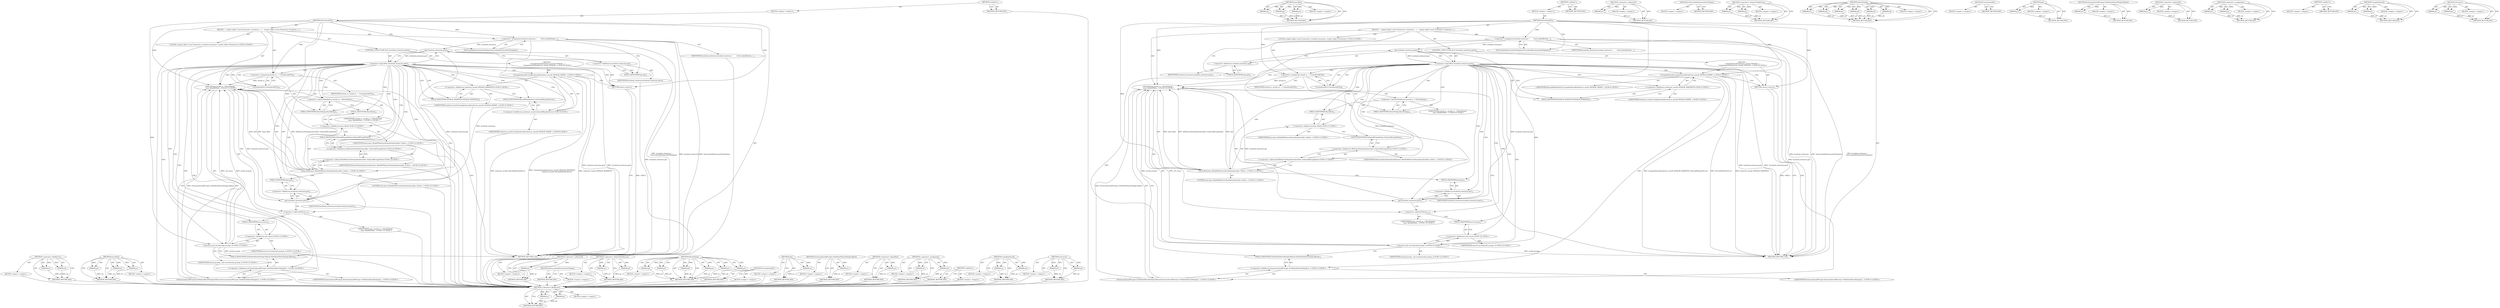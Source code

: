 digraph "std.move" {
vulnerable_93 [label=<(METHOD,&lt;operator&gt;.fieldAccess)>];
vulnerable_94 [label=<(PARAM,p1)>];
vulnerable_95 [label=<(PARAM,p2)>];
vulnerable_96 [label=<(BLOCK,&lt;empty&gt;,&lt;empty&gt;)>];
vulnerable_97 [label=<(METHOD_RETURN,ANY)>];
vulnerable_120 [label=<(METHOD,base.Bind)>];
vulnerable_121 [label=<(PARAM,p1)>];
vulnerable_122 [label=<(PARAM,p2)>];
vulnerable_123 [label=<(PARAM,p3)>];
vulnerable_124 [label=<(BLOCK,&lt;empty&gt;,&lt;empty&gt;)>];
vulnerable_125 [label=<(METHOD_RETURN,ANY)>];
vulnerable_6 [label=<(METHOD,&lt;global&gt;)<SUB>1</SUB>>];
vulnerable_7 [label=<(BLOCK,&lt;empty&gt;,&lt;empty&gt;)<SUB>1</SUB>>];
vulnerable_8 [label=<(METHOD,ShowInstallUI)<SUB>1</SUB>>];
vulnerable_9 [label=<(BLOCK,{
   scoped_refptr&lt;const Extension&gt; localized_e...,{
   scoped_refptr&lt;const Extension&gt; localized_e...)<SUB>1</SUB>>];
vulnerable_10 [label="<(LOCAL,scoped_refptr&lt;const Extension&gt; localized_extension: scoped_refptr&lt;Extension&gt;)<SUB>2</SUB>>"];
vulnerable_11 [label=<(&lt;operator&gt;.assignment,localized_extension =
       GetLocalizedExtens...)<SUB>2</SUB>>];
vulnerable_12 [label=<(IDENTIFIER,localized_extension,localized_extension =
       GetLocalizedExtens...)<SUB>2</SUB>>];
vulnerable_13 [label=<(GetLocalizedExtensionForDisplay,GetLocalizedExtensionForDisplay())<SUB>3</SUB>>];
vulnerable_14 [label=<(CONTROL_STRUCTURE,IF,if (!localized_extension.get()))<SUB>4</SUB>>];
vulnerable_15 [label=<(&lt;operator&gt;.logicalNot,!localized_extension.get())<SUB>4</SUB>>];
vulnerable_16 [label=<(get,localized_extension.get())<SUB>4</SUB>>];
vulnerable_17 [label=<(&lt;operator&gt;.fieldAccess,localized_extension.get)<SUB>4</SUB>>];
vulnerable_18 [label=<(IDENTIFIER,localized_extension,localized_extension.get())<SUB>4</SUB>>];
vulnerable_19 [label=<(FIELD_IDENTIFIER,get,get)<SUB>4</SUB>>];
vulnerable_20 [label="<(BLOCK,{
    CompleteInstall(webstore_install::INVALID...,{
    CompleteInstall(webstore_install::INVALID...)<SUB>4</SUB>>"];
vulnerable_21 [label="<(CompleteInstall,CompleteInstall(webstore_install::INVALID_MANIF...)<SUB>5</SUB>>"];
vulnerable_22 [label="<(&lt;operator&gt;.fieldAccess,webstore_install::INVALID_MANIFEST)<SUB>5</SUB>>"];
vulnerable_23 [label="<(IDENTIFIER,webstore_install,CompleteInstall(webstore_install::INVALID_MANIF...)<SUB>5</SUB>>"];
vulnerable_24 [label=<(FIELD_IDENTIFIER,INVALID_MANIFEST,INVALID_MANIFEST)<SUB>5</SUB>>];
vulnerable_25 [label="<(IDENTIFIER,kInvalidManifestError,CompleteInstall(webstore_install::INVALID_MANIF...)<SUB>5</SUB>>"];
vulnerable_26 [label=<(RETURN,return;,return;)<SUB>6</SUB>>];
vulnerable_27 [label=<(&lt;operator&gt;.assignment,install_ui_ = CreateInstallUI())<SUB>9</SUB>>];
vulnerable_28 [label=<(IDENTIFIER,install_ui_,install_ui_ = CreateInstallUI())<SUB>9</SUB>>];
vulnerable_29 [label=<(CreateInstallUI,CreateInstallUI())<SUB>9</SUB>>];
vulnerable_30 [label="<(ShowDialog,install_ui_-&gt;ShowDialog(
      base::Bind(&amp;Webs...)<SUB>10</SUB>>"];
vulnerable_31 [label=<(&lt;operator&gt;.indirectFieldAccess,install_ui_-&gt;ShowDialog)<SUB>10</SUB>>];
vulnerable_32 [label="<(IDENTIFIER,install_ui_,install_ui_-&gt;ShowDialog(
      base::Bind(&amp;Webs...)<SUB>10</SUB>>"];
vulnerable_33 [label=<(FIELD_IDENTIFIER,ShowDialog,ShowDialog)<SUB>10</SUB>>];
vulnerable_34 [label="<(base.Bind,base::Bind(&amp;WebstoreStandaloneInstaller::OnInst...)<SUB>11</SUB>>"];
vulnerable_35 [label="<(&lt;operator&gt;.fieldAccess,base::Bind)<SUB>11</SUB>>"];
vulnerable_36 [label="<(IDENTIFIER,base,base::Bind(&amp;WebstoreStandaloneInstaller::OnInst...)<SUB>11</SUB>>"];
vulnerable_37 [label=<(FIELD_IDENTIFIER,Bind,Bind)<SUB>11</SUB>>];
vulnerable_38 [label="<(&lt;operator&gt;.addressOf,&amp;WebstoreStandaloneInstaller::OnInstallPromptDone)<SUB>11</SUB>>"];
vulnerable_39 [label="<(&lt;operator&gt;.fieldAccess,WebstoreStandaloneInstaller::OnInstallPromptDone)<SUB>11</SUB>>"];
vulnerable_40 [label="<(IDENTIFIER,WebstoreStandaloneInstaller,base::Bind(&amp;WebstoreStandaloneInstaller::OnInst...)<SUB>11</SUB>>"];
vulnerable_41 [label=<(FIELD_IDENTIFIER,OnInstallPromptDone,OnInstallPromptDone)<SUB>11</SUB>>];
vulnerable_42 [label="<(LITERAL,this,base::Bind(&amp;WebstoreStandaloneInstaller::OnInst...)<SUB>11</SUB>>"];
vulnerable_43 [label=<(get,localized_extension.get())<SUB>12</SUB>>];
vulnerable_44 [label=<(&lt;operator&gt;.fieldAccess,localized_extension.get)<SUB>12</SUB>>];
vulnerable_45 [label=<(IDENTIFIER,localized_extension,localized_extension.get())<SUB>12</SUB>>];
vulnerable_46 [label=<(FIELD_IDENTIFIER,get,get)<SUB>12</SUB>>];
vulnerable_47 [label=<(&lt;operator&gt;.addressOf,&amp;icon_)<SUB>12</SUB>>];
vulnerable_48 [label="<(IDENTIFIER,icon_,install_ui_-&gt;ShowDialog(
      base::Bind(&amp;Webs...)<SUB>12</SUB>>"];
vulnerable_49 [label="<(std.move,std::move(install_prompt_))<SUB>12</SUB>>"];
vulnerable_50 [label="<(&lt;operator&gt;.fieldAccess,std::move)<SUB>12</SUB>>"];
vulnerable_51 [label="<(IDENTIFIER,std,std::move(install_prompt_))<SUB>12</SUB>>"];
vulnerable_52 [label=<(FIELD_IDENTIFIER,move,move)<SUB>12</SUB>>];
vulnerable_53 [label="<(IDENTIFIER,install_prompt_,std::move(install_prompt_))<SUB>12</SUB>>"];
vulnerable_54 [label="<(ExtensionInstallPrompt.GetDefaultShowDialogCallback,ExtensionInstallPrompt::GetDefaultShowDialogCal...)<SUB>13</SUB>>"];
vulnerable_55 [label="<(&lt;operator&gt;.fieldAccess,ExtensionInstallPrompt::GetDefaultShowDialogCal...)<SUB>13</SUB>>"];
vulnerable_56 [label="<(IDENTIFIER,ExtensionInstallPrompt,ExtensionInstallPrompt::GetDefaultShowDialogCal...)<SUB>13</SUB>>"];
vulnerable_57 [label=<(FIELD_IDENTIFIER,GetDefaultShowDialogCallback,GetDefaultShowDialogCallback)<SUB>13</SUB>>];
vulnerable_58 [label=<(METHOD_RETURN,void)<SUB>1</SUB>>];
vulnerable_60 [label=<(METHOD_RETURN,ANY)<SUB>1</SUB>>];
vulnerable_126 [label=<(METHOD,&lt;operator&gt;.addressOf)>];
vulnerable_127 [label=<(PARAM,p1)>];
vulnerable_128 [label=<(BLOCK,&lt;empty&gt;,&lt;empty&gt;)>];
vulnerable_129 [label=<(METHOD_RETURN,ANY)>];
vulnerable_82 [label=<(METHOD,GetLocalizedExtensionForDisplay)>];
vulnerable_83 [label=<(BLOCK,&lt;empty&gt;,&lt;empty&gt;)>];
vulnerable_84 [label=<(METHOD_RETURN,ANY)>];
vulnerable_115 [label=<(METHOD,&lt;operator&gt;.indirectFieldAccess)>];
vulnerable_116 [label=<(PARAM,p1)>];
vulnerable_117 [label=<(PARAM,p2)>];
vulnerable_118 [label=<(BLOCK,&lt;empty&gt;,&lt;empty&gt;)>];
vulnerable_119 [label=<(METHOD_RETURN,ANY)>];
vulnerable_106 [label=<(METHOD,ShowDialog)>];
vulnerable_107 [label=<(PARAM,p1)>];
vulnerable_108 [label=<(PARAM,p2)>];
vulnerable_109 [label=<(PARAM,p3)>];
vulnerable_110 [label=<(PARAM,p4)>];
vulnerable_111 [label=<(PARAM,p5)>];
vulnerable_112 [label=<(PARAM,p6)>];
vulnerable_113 [label=<(BLOCK,&lt;empty&gt;,&lt;empty&gt;)>];
vulnerable_114 [label=<(METHOD_RETURN,ANY)>];
vulnerable_103 [label=<(METHOD,CreateInstallUI)>];
vulnerable_104 [label=<(BLOCK,&lt;empty&gt;,&lt;empty&gt;)>];
vulnerable_105 [label=<(METHOD_RETURN,ANY)>];
vulnerable_89 [label=<(METHOD,get)>];
vulnerable_90 [label=<(PARAM,p1)>];
vulnerable_91 [label=<(BLOCK,&lt;empty&gt;,&lt;empty&gt;)>];
vulnerable_92 [label=<(METHOD_RETURN,ANY)>];
vulnerable_135 [label=<(METHOD,ExtensionInstallPrompt.GetDefaultShowDialogCallback)>];
vulnerable_136 [label=<(PARAM,p1)>];
vulnerable_137 [label=<(BLOCK,&lt;empty&gt;,&lt;empty&gt;)>];
vulnerable_138 [label=<(METHOD_RETURN,ANY)>];
vulnerable_85 [label=<(METHOD,&lt;operator&gt;.logicalNot)>];
vulnerable_86 [label=<(PARAM,p1)>];
vulnerable_87 [label=<(BLOCK,&lt;empty&gt;,&lt;empty&gt;)>];
vulnerable_88 [label=<(METHOD_RETURN,ANY)>];
vulnerable_77 [label=<(METHOD,&lt;operator&gt;.assignment)>];
vulnerable_78 [label=<(PARAM,p1)>];
vulnerable_79 [label=<(PARAM,p2)>];
vulnerable_80 [label=<(BLOCK,&lt;empty&gt;,&lt;empty&gt;)>];
vulnerable_81 [label=<(METHOD_RETURN,ANY)>];
vulnerable_71 [label=<(METHOD,&lt;global&gt;)<SUB>1</SUB>>];
vulnerable_72 [label=<(BLOCK,&lt;empty&gt;,&lt;empty&gt;)>];
vulnerable_73 [label=<(METHOD_RETURN,ANY)>];
vulnerable_98 [label=<(METHOD,CompleteInstall)>];
vulnerable_99 [label=<(PARAM,p1)>];
vulnerable_100 [label=<(PARAM,p2)>];
vulnerable_101 [label=<(BLOCK,&lt;empty&gt;,&lt;empty&gt;)>];
vulnerable_102 [label=<(METHOD_RETURN,ANY)>];
vulnerable_130 [label=<(METHOD,std.move)>];
vulnerable_131 [label=<(PARAM,p1)>];
vulnerable_132 [label=<(PARAM,p2)>];
vulnerable_133 [label=<(BLOCK,&lt;empty&gt;,&lt;empty&gt;)>];
vulnerable_134 [label=<(METHOD_RETURN,ANY)>];
fixed_95 [label=<(METHOD,&lt;operator&gt;.fieldAccess)>];
fixed_96 [label=<(PARAM,p1)>];
fixed_97 [label=<(PARAM,p2)>];
fixed_98 [label=<(BLOCK,&lt;empty&gt;,&lt;empty&gt;)>];
fixed_99 [label=<(METHOD_RETURN,ANY)>];
fixed_122 [label=<(METHOD,base.Bind)>];
fixed_123 [label=<(PARAM,p1)>];
fixed_124 [label=<(PARAM,p2)>];
fixed_125 [label=<(PARAM,p3)>];
fixed_126 [label=<(BLOCK,&lt;empty&gt;,&lt;empty&gt;)>];
fixed_127 [label=<(METHOD_RETURN,ANY)>];
fixed_6 [label=<(METHOD,&lt;global&gt;)<SUB>1</SUB>>];
fixed_7 [label=<(BLOCK,&lt;empty&gt;,&lt;empty&gt;)<SUB>1</SUB>>];
fixed_8 [label=<(METHOD,ShowInstallUI)<SUB>1</SUB>>];
fixed_9 [label=<(BLOCK,{
   scoped_refptr&lt;const Extension&gt; localized_e...,{
   scoped_refptr&lt;const Extension&gt; localized_e...)<SUB>1</SUB>>];
fixed_10 [label="<(LOCAL,scoped_refptr&lt;const Extension&gt; localized_extension: scoped_refptr&lt;Extension&gt;)<SUB>2</SUB>>"];
fixed_11 [label=<(&lt;operator&gt;.assignment,localized_extension =
       GetLocalizedExtens...)<SUB>2</SUB>>];
fixed_12 [label=<(IDENTIFIER,localized_extension,localized_extension =
       GetLocalizedExtens...)<SUB>2</SUB>>];
fixed_13 [label=<(GetLocalizedExtensionForDisplay,GetLocalizedExtensionForDisplay())<SUB>3</SUB>>];
fixed_14 [label=<(CONTROL_STRUCTURE,IF,if (!localized_extension.get()))<SUB>4</SUB>>];
fixed_15 [label=<(&lt;operator&gt;.logicalNot,!localized_extension.get())<SUB>4</SUB>>];
fixed_16 [label=<(get,localized_extension.get())<SUB>4</SUB>>];
fixed_17 [label=<(&lt;operator&gt;.fieldAccess,localized_extension.get)<SUB>4</SUB>>];
fixed_18 [label=<(IDENTIFIER,localized_extension,localized_extension.get())<SUB>4</SUB>>];
fixed_19 [label=<(FIELD_IDENTIFIER,get,get)<SUB>4</SUB>>];
fixed_20 [label="<(BLOCK,{
    CompleteInstall(webstore_install::INVALID...,{
    CompleteInstall(webstore_install::INVALID...)<SUB>4</SUB>>"];
fixed_21 [label="<(CompleteInstall,CompleteInstall(webstore_install::INVALID_MANIF...)<SUB>5</SUB>>"];
fixed_22 [label="<(&lt;operator&gt;.fieldAccess,webstore_install::INVALID_MANIFEST)<SUB>5</SUB>>"];
fixed_23 [label="<(IDENTIFIER,webstore_install,CompleteInstall(webstore_install::INVALID_MANIF...)<SUB>5</SUB>>"];
fixed_24 [label=<(FIELD_IDENTIFIER,INVALID_MANIFEST,INVALID_MANIFEST)<SUB>5</SUB>>];
fixed_25 [label="<(&lt;operator&gt;.fieldAccess,webstore_install::kInvalidManifestError)<SUB>6</SUB>>"];
fixed_26 [label="<(IDENTIFIER,webstore_install,CompleteInstall(webstore_install::INVALID_MANIF...)<SUB>6</SUB>>"];
fixed_27 [label=<(FIELD_IDENTIFIER,kInvalidManifestError,kInvalidManifestError)<SUB>6</SUB>>];
fixed_28 [label=<(RETURN,return;,return;)<SUB>7</SUB>>];
fixed_29 [label=<(&lt;operator&gt;.assignment,install_ui_ = CreateInstallUI())<SUB>10</SUB>>];
fixed_30 [label=<(IDENTIFIER,install_ui_,install_ui_ = CreateInstallUI())<SUB>10</SUB>>];
fixed_31 [label=<(CreateInstallUI,CreateInstallUI())<SUB>10</SUB>>];
fixed_32 [label="<(ShowDialog,install_ui_-&gt;ShowDialog(
      base::Bind(&amp;Webs...)<SUB>11</SUB>>"];
fixed_33 [label=<(&lt;operator&gt;.indirectFieldAccess,install_ui_-&gt;ShowDialog)<SUB>11</SUB>>];
fixed_34 [label="<(IDENTIFIER,install_ui_,install_ui_-&gt;ShowDialog(
      base::Bind(&amp;Webs...)<SUB>11</SUB>>"];
fixed_35 [label=<(FIELD_IDENTIFIER,ShowDialog,ShowDialog)<SUB>11</SUB>>];
fixed_36 [label="<(base.Bind,base::Bind(&amp;WebstoreStandaloneInstaller::OnInst...)<SUB>12</SUB>>"];
fixed_37 [label="<(&lt;operator&gt;.fieldAccess,base::Bind)<SUB>12</SUB>>"];
fixed_38 [label="<(IDENTIFIER,base,base::Bind(&amp;WebstoreStandaloneInstaller::OnInst...)<SUB>12</SUB>>"];
fixed_39 [label=<(FIELD_IDENTIFIER,Bind,Bind)<SUB>12</SUB>>];
fixed_40 [label="<(&lt;operator&gt;.addressOf,&amp;WebstoreStandaloneInstaller::OnInstallPromptDone)<SUB>12</SUB>>"];
fixed_41 [label="<(&lt;operator&gt;.fieldAccess,WebstoreStandaloneInstaller::OnInstallPromptDone)<SUB>12</SUB>>"];
fixed_42 [label="<(IDENTIFIER,WebstoreStandaloneInstaller,base::Bind(&amp;WebstoreStandaloneInstaller::OnInst...)<SUB>12</SUB>>"];
fixed_43 [label=<(FIELD_IDENTIFIER,OnInstallPromptDone,OnInstallPromptDone)<SUB>12</SUB>>];
fixed_44 [label="<(LITERAL,this,base::Bind(&amp;WebstoreStandaloneInstaller::OnInst...)<SUB>12</SUB>>"];
fixed_45 [label=<(get,localized_extension.get())<SUB>13</SUB>>];
fixed_46 [label=<(&lt;operator&gt;.fieldAccess,localized_extension.get)<SUB>13</SUB>>];
fixed_47 [label=<(IDENTIFIER,localized_extension,localized_extension.get())<SUB>13</SUB>>];
fixed_48 [label=<(FIELD_IDENTIFIER,get,get)<SUB>13</SUB>>];
fixed_49 [label=<(&lt;operator&gt;.addressOf,&amp;icon_)<SUB>13</SUB>>];
fixed_50 [label="<(IDENTIFIER,icon_,install_ui_-&gt;ShowDialog(
      base::Bind(&amp;Webs...)<SUB>13</SUB>>"];
fixed_51 [label="<(std.move,std::move(install_prompt_))<SUB>13</SUB>>"];
fixed_52 [label="<(&lt;operator&gt;.fieldAccess,std::move)<SUB>13</SUB>>"];
fixed_53 [label="<(IDENTIFIER,std,std::move(install_prompt_))<SUB>13</SUB>>"];
fixed_54 [label=<(FIELD_IDENTIFIER,move,move)<SUB>13</SUB>>];
fixed_55 [label="<(IDENTIFIER,install_prompt_,std::move(install_prompt_))<SUB>13</SUB>>"];
fixed_56 [label="<(ExtensionInstallPrompt.GetDefaultShowDialogCallback,ExtensionInstallPrompt::GetDefaultShowDialogCal...)<SUB>14</SUB>>"];
fixed_57 [label="<(&lt;operator&gt;.fieldAccess,ExtensionInstallPrompt::GetDefaultShowDialogCal...)<SUB>14</SUB>>"];
fixed_58 [label="<(IDENTIFIER,ExtensionInstallPrompt,ExtensionInstallPrompt::GetDefaultShowDialogCal...)<SUB>14</SUB>>"];
fixed_59 [label=<(FIELD_IDENTIFIER,GetDefaultShowDialogCallback,GetDefaultShowDialogCallback)<SUB>14</SUB>>];
fixed_60 [label=<(METHOD_RETURN,void)<SUB>1</SUB>>];
fixed_62 [label=<(METHOD_RETURN,ANY)<SUB>1</SUB>>];
fixed_128 [label=<(METHOD,&lt;operator&gt;.addressOf)>];
fixed_129 [label=<(PARAM,p1)>];
fixed_130 [label=<(BLOCK,&lt;empty&gt;,&lt;empty&gt;)>];
fixed_131 [label=<(METHOD_RETURN,ANY)>];
fixed_84 [label=<(METHOD,GetLocalizedExtensionForDisplay)>];
fixed_85 [label=<(BLOCK,&lt;empty&gt;,&lt;empty&gt;)>];
fixed_86 [label=<(METHOD_RETURN,ANY)>];
fixed_117 [label=<(METHOD,&lt;operator&gt;.indirectFieldAccess)>];
fixed_118 [label=<(PARAM,p1)>];
fixed_119 [label=<(PARAM,p2)>];
fixed_120 [label=<(BLOCK,&lt;empty&gt;,&lt;empty&gt;)>];
fixed_121 [label=<(METHOD_RETURN,ANY)>];
fixed_108 [label=<(METHOD,ShowDialog)>];
fixed_109 [label=<(PARAM,p1)>];
fixed_110 [label=<(PARAM,p2)>];
fixed_111 [label=<(PARAM,p3)>];
fixed_112 [label=<(PARAM,p4)>];
fixed_113 [label=<(PARAM,p5)>];
fixed_114 [label=<(PARAM,p6)>];
fixed_115 [label=<(BLOCK,&lt;empty&gt;,&lt;empty&gt;)>];
fixed_116 [label=<(METHOD_RETURN,ANY)>];
fixed_105 [label=<(METHOD,CreateInstallUI)>];
fixed_106 [label=<(BLOCK,&lt;empty&gt;,&lt;empty&gt;)>];
fixed_107 [label=<(METHOD_RETURN,ANY)>];
fixed_91 [label=<(METHOD,get)>];
fixed_92 [label=<(PARAM,p1)>];
fixed_93 [label=<(BLOCK,&lt;empty&gt;,&lt;empty&gt;)>];
fixed_94 [label=<(METHOD_RETURN,ANY)>];
fixed_137 [label=<(METHOD,ExtensionInstallPrompt.GetDefaultShowDialogCallback)>];
fixed_138 [label=<(PARAM,p1)>];
fixed_139 [label=<(BLOCK,&lt;empty&gt;,&lt;empty&gt;)>];
fixed_140 [label=<(METHOD_RETURN,ANY)>];
fixed_87 [label=<(METHOD,&lt;operator&gt;.logicalNot)>];
fixed_88 [label=<(PARAM,p1)>];
fixed_89 [label=<(BLOCK,&lt;empty&gt;,&lt;empty&gt;)>];
fixed_90 [label=<(METHOD_RETURN,ANY)>];
fixed_79 [label=<(METHOD,&lt;operator&gt;.assignment)>];
fixed_80 [label=<(PARAM,p1)>];
fixed_81 [label=<(PARAM,p2)>];
fixed_82 [label=<(BLOCK,&lt;empty&gt;,&lt;empty&gt;)>];
fixed_83 [label=<(METHOD_RETURN,ANY)>];
fixed_73 [label=<(METHOD,&lt;global&gt;)<SUB>1</SUB>>];
fixed_74 [label=<(BLOCK,&lt;empty&gt;,&lt;empty&gt;)>];
fixed_75 [label=<(METHOD_RETURN,ANY)>];
fixed_100 [label=<(METHOD,CompleteInstall)>];
fixed_101 [label=<(PARAM,p1)>];
fixed_102 [label=<(PARAM,p2)>];
fixed_103 [label=<(BLOCK,&lt;empty&gt;,&lt;empty&gt;)>];
fixed_104 [label=<(METHOD_RETURN,ANY)>];
fixed_132 [label=<(METHOD,std.move)>];
fixed_133 [label=<(PARAM,p1)>];
fixed_134 [label=<(PARAM,p2)>];
fixed_135 [label=<(BLOCK,&lt;empty&gt;,&lt;empty&gt;)>];
fixed_136 [label=<(METHOD_RETURN,ANY)>];
vulnerable_93 -> vulnerable_94  [key=0, label="AST: "];
vulnerable_93 -> vulnerable_94  [key=1, label="DDG: "];
vulnerable_93 -> vulnerable_96  [key=0, label="AST: "];
vulnerable_93 -> vulnerable_95  [key=0, label="AST: "];
vulnerable_93 -> vulnerable_95  [key=1, label="DDG: "];
vulnerable_93 -> vulnerable_97  [key=0, label="AST: "];
vulnerable_93 -> vulnerable_97  [key=1, label="CFG: "];
vulnerable_94 -> vulnerable_97  [key=0, label="DDG: p1"];
vulnerable_95 -> vulnerable_97  [key=0, label="DDG: p2"];
vulnerable_120 -> vulnerable_121  [key=0, label="AST: "];
vulnerable_120 -> vulnerable_121  [key=1, label="DDG: "];
vulnerable_120 -> vulnerable_124  [key=0, label="AST: "];
vulnerable_120 -> vulnerable_122  [key=0, label="AST: "];
vulnerable_120 -> vulnerable_122  [key=1, label="DDG: "];
vulnerable_120 -> vulnerable_125  [key=0, label="AST: "];
vulnerable_120 -> vulnerable_125  [key=1, label="CFG: "];
vulnerable_120 -> vulnerable_123  [key=0, label="AST: "];
vulnerable_120 -> vulnerable_123  [key=1, label="DDG: "];
vulnerable_121 -> vulnerable_125  [key=0, label="DDG: p1"];
vulnerable_122 -> vulnerable_125  [key=0, label="DDG: p2"];
vulnerable_123 -> vulnerable_125  [key=0, label="DDG: p3"];
vulnerable_6 -> vulnerable_7  [key=0, label="AST: "];
vulnerable_6 -> vulnerable_60  [key=0, label="AST: "];
vulnerable_6 -> vulnerable_60  [key=1, label="CFG: "];
vulnerable_7 -> vulnerable_8  [key=0, label="AST: "];
vulnerable_8 -> vulnerable_9  [key=0, label="AST: "];
vulnerable_8 -> vulnerable_58  [key=0, label="AST: "];
vulnerable_8 -> vulnerable_13  [key=0, label="CFG: "];
vulnerable_8 -> vulnerable_11  [key=0, label="DDG: "];
vulnerable_8 -> vulnerable_27  [key=0, label="DDG: "];
vulnerable_8 -> vulnerable_30  [key=0, label="DDG: "];
vulnerable_8 -> vulnerable_26  [key=0, label="DDG: "];
vulnerable_8 -> vulnerable_34  [key=0, label="DDG: "];
vulnerable_8 -> vulnerable_49  [key=0, label="DDG: "];
vulnerable_8 -> vulnerable_21  [key=0, label="DDG: "];
vulnerable_9 -> vulnerable_10  [key=0, label="AST: "];
vulnerable_9 -> vulnerable_11  [key=0, label="AST: "];
vulnerable_9 -> vulnerable_14  [key=0, label="AST: "];
vulnerable_9 -> vulnerable_27  [key=0, label="AST: "];
vulnerable_9 -> vulnerable_30  [key=0, label="AST: "];
vulnerable_11 -> vulnerable_12  [key=0, label="AST: "];
vulnerable_11 -> vulnerable_13  [key=0, label="AST: "];
vulnerable_11 -> vulnerable_19  [key=0, label="CFG: "];
vulnerable_11 -> vulnerable_58  [key=0, label="DDG: localized_extension"];
vulnerable_11 -> vulnerable_58  [key=1, label="DDG: GetLocalizedExtensionForDisplay()"];
vulnerable_11 -> vulnerable_58  [key=2, label="DDG: localized_extension =
       GetLocalizedExtensionForDisplay()"];
vulnerable_11 -> vulnerable_43  [key=0, label="DDG: localized_extension"];
vulnerable_11 -> vulnerable_16  [key=0, label="DDG: localized_extension"];
vulnerable_13 -> vulnerable_11  [key=0, label="CFG: "];
vulnerable_14 -> vulnerable_15  [key=0, label="AST: "];
vulnerable_14 -> vulnerable_20  [key=0, label="AST: "];
vulnerable_15 -> vulnerable_16  [key=0, label="AST: "];
vulnerable_15 -> vulnerable_24  [key=0, label="CFG: "];
vulnerable_15 -> vulnerable_24  [key=1, label="CDG: "];
vulnerable_15 -> vulnerable_29  [key=0, label="CFG: "];
vulnerable_15 -> vulnerable_29  [key=1, label="CDG: "];
vulnerable_15 -> vulnerable_58  [key=0, label="DDG: localized_extension.get()"];
vulnerable_15 -> vulnerable_58  [key=1, label="DDG: !localized_extension.get()"];
vulnerable_15 -> vulnerable_47  [key=0, label="CDG: "];
vulnerable_15 -> vulnerable_30  [key=0, label="CDG: "];
vulnerable_15 -> vulnerable_34  [key=0, label="CDG: "];
vulnerable_15 -> vulnerable_21  [key=0, label="CDG: "];
vulnerable_15 -> vulnerable_49  [key=0, label="CDG: "];
vulnerable_15 -> vulnerable_33  [key=0, label="CDG: "];
vulnerable_15 -> vulnerable_26  [key=0, label="CDG: "];
vulnerable_15 -> vulnerable_57  [key=0, label="CDG: "];
vulnerable_15 -> vulnerable_52  [key=0, label="CDG: "];
vulnerable_15 -> vulnerable_37  [key=0, label="CDG: "];
vulnerable_15 -> vulnerable_46  [key=0, label="CDG: "];
vulnerable_15 -> vulnerable_38  [key=0, label="CDG: "];
vulnerable_15 -> vulnerable_22  [key=0, label="CDG: "];
vulnerable_15 -> vulnerable_41  [key=0, label="CDG: "];
vulnerable_15 -> vulnerable_27  [key=0, label="CDG: "];
vulnerable_15 -> vulnerable_50  [key=0, label="CDG: "];
vulnerable_15 -> vulnerable_44  [key=0, label="CDG: "];
vulnerable_15 -> vulnerable_35  [key=0, label="CDG: "];
vulnerable_15 -> vulnerable_55  [key=0, label="CDG: "];
vulnerable_15 -> vulnerable_54  [key=0, label="CDG: "];
vulnerable_15 -> vulnerable_39  [key=0, label="CDG: "];
vulnerable_15 -> vulnerable_31  [key=0, label="CDG: "];
vulnerable_15 -> vulnerable_43  [key=0, label="CDG: "];
vulnerable_16 -> vulnerable_17  [key=0, label="AST: "];
vulnerable_16 -> vulnerable_15  [key=0, label="CFG: "];
vulnerable_16 -> vulnerable_15  [key=1, label="DDG: localized_extension.get"];
vulnerable_16 -> vulnerable_58  [key=0, label="DDG: localized_extension.get"];
vulnerable_16 -> vulnerable_43  [key=0, label="DDG: localized_extension.get"];
vulnerable_17 -> vulnerable_18  [key=0, label="AST: "];
vulnerable_17 -> vulnerable_19  [key=0, label="AST: "];
vulnerable_17 -> vulnerable_16  [key=0, label="CFG: "];
vulnerable_19 -> vulnerable_17  [key=0, label="CFG: "];
vulnerable_20 -> vulnerable_21  [key=0, label="AST: "];
vulnerable_20 -> vulnerable_26  [key=0, label="AST: "];
vulnerable_21 -> vulnerable_22  [key=0, label="AST: "];
vulnerable_21 -> vulnerable_25  [key=0, label="AST: "];
vulnerable_21 -> vulnerable_26  [key=0, label="CFG: "];
vulnerable_21 -> vulnerable_58  [key=0, label="DDG: webstore_install::INVALID_MANIFEST"];
vulnerable_21 -> vulnerable_58  [key=1, label="DDG: CompleteInstall(webstore_install::INVALID_MANIFEST, kInvalidManifestError)"];
vulnerable_21 -> vulnerable_58  [key=2, label="DDG: kInvalidManifestError"];
vulnerable_22 -> vulnerable_23  [key=0, label="AST: "];
vulnerable_22 -> vulnerable_24  [key=0, label="AST: "];
vulnerable_22 -> vulnerable_21  [key=0, label="CFG: "];
vulnerable_24 -> vulnerable_22  [key=0, label="CFG: "];
vulnerable_26 -> vulnerable_58  [key=0, label="CFG: "];
vulnerable_26 -> vulnerable_58  [key=1, label="DDG: &lt;RET&gt;"];
vulnerable_27 -> vulnerable_28  [key=0, label="AST: "];
vulnerable_27 -> vulnerable_29  [key=0, label="AST: "];
vulnerable_27 -> vulnerable_33  [key=0, label="CFG: "];
vulnerable_27 -> vulnerable_30  [key=0, label="DDG: install_ui_"];
vulnerable_29 -> vulnerable_27  [key=0, label="CFG: "];
vulnerable_30 -> vulnerable_31  [key=0, label="AST: "];
vulnerable_30 -> vulnerable_34  [key=0, label="AST: "];
vulnerable_30 -> vulnerable_43  [key=0, label="AST: "];
vulnerable_30 -> vulnerable_47  [key=0, label="AST: "];
vulnerable_30 -> vulnerable_49  [key=0, label="AST: "];
vulnerable_30 -> vulnerable_54  [key=0, label="AST: "];
vulnerable_30 -> vulnerable_58  [key=0, label="CFG: "];
vulnerable_31 -> vulnerable_32  [key=0, label="AST: "];
vulnerable_31 -> vulnerable_33  [key=0, label="AST: "];
vulnerable_31 -> vulnerable_37  [key=0, label="CFG: "];
vulnerable_33 -> vulnerable_31  [key=0, label="CFG: "];
vulnerable_34 -> vulnerable_35  [key=0, label="AST: "];
vulnerable_34 -> vulnerable_38  [key=0, label="AST: "];
vulnerable_34 -> vulnerable_42  [key=0, label="AST: "];
vulnerable_34 -> vulnerable_46  [key=0, label="CFG: "];
vulnerable_34 -> vulnerable_30  [key=0, label="DDG: base::Bind"];
vulnerable_34 -> vulnerable_30  [key=1, label="DDG: &amp;WebstoreStandaloneInstaller::OnInstallPromptDone"];
vulnerable_34 -> vulnerable_30  [key=2, label="DDG: this"];
vulnerable_35 -> vulnerable_36  [key=0, label="AST: "];
vulnerable_35 -> vulnerable_37  [key=0, label="AST: "];
vulnerable_35 -> vulnerable_41  [key=0, label="CFG: "];
vulnerable_37 -> vulnerable_35  [key=0, label="CFG: "];
vulnerable_38 -> vulnerable_39  [key=0, label="AST: "];
vulnerable_38 -> vulnerable_34  [key=0, label="CFG: "];
vulnerable_39 -> vulnerable_40  [key=0, label="AST: "];
vulnerable_39 -> vulnerable_41  [key=0, label="AST: "];
vulnerable_39 -> vulnerable_38  [key=0, label="CFG: "];
vulnerable_41 -> vulnerable_39  [key=0, label="CFG: "];
vulnerable_43 -> vulnerable_44  [key=0, label="AST: "];
vulnerable_43 -> vulnerable_47  [key=0, label="CFG: "];
vulnerable_43 -> vulnerable_30  [key=0, label="DDG: localized_extension.get"];
vulnerable_44 -> vulnerable_45  [key=0, label="AST: "];
vulnerable_44 -> vulnerable_46  [key=0, label="AST: "];
vulnerable_44 -> vulnerable_43  [key=0, label="CFG: "];
vulnerable_46 -> vulnerable_44  [key=0, label="CFG: "];
vulnerable_47 -> vulnerable_48  [key=0, label="AST: "];
vulnerable_47 -> vulnerable_52  [key=0, label="CFG: "];
vulnerable_49 -> vulnerable_50  [key=0, label="AST: "];
vulnerable_49 -> vulnerable_53  [key=0, label="AST: "];
vulnerable_49 -> vulnerable_57  [key=0, label="CFG: "];
vulnerable_49 -> vulnerable_58  [key=0, label="DDG: install_prompt_"];
vulnerable_49 -> vulnerable_30  [key=0, label="DDG: std::move"];
vulnerable_49 -> vulnerable_30  [key=1, label="DDG: install_prompt_"];
vulnerable_50 -> vulnerable_51  [key=0, label="AST: "];
vulnerable_50 -> vulnerable_52  [key=0, label="AST: "];
vulnerable_50 -> vulnerable_49  [key=0, label="CFG: "];
vulnerable_52 -> vulnerable_50  [key=0, label="CFG: "];
vulnerable_54 -> vulnerable_55  [key=0, label="AST: "];
vulnerable_54 -> vulnerable_30  [key=0, label="CFG: "];
vulnerable_54 -> vulnerable_30  [key=1, label="DDG: ExtensionInstallPrompt::GetDefaultShowDialogCallback"];
vulnerable_55 -> vulnerable_56  [key=0, label="AST: "];
vulnerable_55 -> vulnerable_57  [key=0, label="AST: "];
vulnerable_55 -> vulnerable_54  [key=0, label="CFG: "];
vulnerable_57 -> vulnerable_55  [key=0, label="CFG: "];
vulnerable_126 -> vulnerable_127  [key=0, label="AST: "];
vulnerable_126 -> vulnerable_127  [key=1, label="DDG: "];
vulnerable_126 -> vulnerable_128  [key=0, label="AST: "];
vulnerable_126 -> vulnerable_129  [key=0, label="AST: "];
vulnerable_126 -> vulnerable_129  [key=1, label="CFG: "];
vulnerable_127 -> vulnerable_129  [key=0, label="DDG: p1"];
vulnerable_82 -> vulnerable_83  [key=0, label="AST: "];
vulnerable_82 -> vulnerable_84  [key=0, label="AST: "];
vulnerable_82 -> vulnerable_84  [key=1, label="CFG: "];
vulnerable_115 -> vulnerable_116  [key=0, label="AST: "];
vulnerable_115 -> vulnerable_116  [key=1, label="DDG: "];
vulnerable_115 -> vulnerable_118  [key=0, label="AST: "];
vulnerable_115 -> vulnerable_117  [key=0, label="AST: "];
vulnerable_115 -> vulnerable_117  [key=1, label="DDG: "];
vulnerable_115 -> vulnerable_119  [key=0, label="AST: "];
vulnerable_115 -> vulnerable_119  [key=1, label="CFG: "];
vulnerable_116 -> vulnerable_119  [key=0, label="DDG: p1"];
vulnerable_117 -> vulnerable_119  [key=0, label="DDG: p2"];
vulnerable_106 -> vulnerable_107  [key=0, label="AST: "];
vulnerable_106 -> vulnerable_107  [key=1, label="DDG: "];
vulnerable_106 -> vulnerable_113  [key=0, label="AST: "];
vulnerable_106 -> vulnerable_108  [key=0, label="AST: "];
vulnerable_106 -> vulnerable_108  [key=1, label="DDG: "];
vulnerable_106 -> vulnerable_114  [key=0, label="AST: "];
vulnerable_106 -> vulnerable_114  [key=1, label="CFG: "];
vulnerable_106 -> vulnerable_109  [key=0, label="AST: "];
vulnerable_106 -> vulnerable_109  [key=1, label="DDG: "];
vulnerable_106 -> vulnerable_110  [key=0, label="AST: "];
vulnerable_106 -> vulnerable_110  [key=1, label="DDG: "];
vulnerable_106 -> vulnerable_111  [key=0, label="AST: "];
vulnerable_106 -> vulnerable_111  [key=1, label="DDG: "];
vulnerable_106 -> vulnerable_112  [key=0, label="AST: "];
vulnerable_106 -> vulnerable_112  [key=1, label="DDG: "];
vulnerable_107 -> vulnerable_114  [key=0, label="DDG: p1"];
vulnerable_108 -> vulnerable_114  [key=0, label="DDG: p2"];
vulnerable_109 -> vulnerable_114  [key=0, label="DDG: p3"];
vulnerable_110 -> vulnerable_114  [key=0, label="DDG: p4"];
vulnerable_111 -> vulnerable_114  [key=0, label="DDG: p5"];
vulnerable_112 -> vulnerable_114  [key=0, label="DDG: p6"];
vulnerable_103 -> vulnerable_104  [key=0, label="AST: "];
vulnerable_103 -> vulnerable_105  [key=0, label="AST: "];
vulnerable_103 -> vulnerable_105  [key=1, label="CFG: "];
vulnerable_89 -> vulnerable_90  [key=0, label="AST: "];
vulnerable_89 -> vulnerable_90  [key=1, label="DDG: "];
vulnerable_89 -> vulnerable_91  [key=0, label="AST: "];
vulnerable_89 -> vulnerable_92  [key=0, label="AST: "];
vulnerable_89 -> vulnerable_92  [key=1, label="CFG: "];
vulnerable_90 -> vulnerable_92  [key=0, label="DDG: p1"];
vulnerable_135 -> vulnerable_136  [key=0, label="AST: "];
vulnerable_135 -> vulnerable_136  [key=1, label="DDG: "];
vulnerable_135 -> vulnerable_137  [key=0, label="AST: "];
vulnerable_135 -> vulnerable_138  [key=0, label="AST: "];
vulnerable_135 -> vulnerable_138  [key=1, label="CFG: "];
vulnerable_136 -> vulnerable_138  [key=0, label="DDG: p1"];
vulnerable_85 -> vulnerable_86  [key=0, label="AST: "];
vulnerable_85 -> vulnerable_86  [key=1, label="DDG: "];
vulnerable_85 -> vulnerable_87  [key=0, label="AST: "];
vulnerable_85 -> vulnerable_88  [key=0, label="AST: "];
vulnerable_85 -> vulnerable_88  [key=1, label="CFG: "];
vulnerable_86 -> vulnerable_88  [key=0, label="DDG: p1"];
vulnerable_77 -> vulnerable_78  [key=0, label="AST: "];
vulnerable_77 -> vulnerable_78  [key=1, label="DDG: "];
vulnerable_77 -> vulnerable_80  [key=0, label="AST: "];
vulnerable_77 -> vulnerable_79  [key=0, label="AST: "];
vulnerable_77 -> vulnerable_79  [key=1, label="DDG: "];
vulnerable_77 -> vulnerable_81  [key=0, label="AST: "];
vulnerable_77 -> vulnerable_81  [key=1, label="CFG: "];
vulnerable_78 -> vulnerable_81  [key=0, label="DDG: p1"];
vulnerable_79 -> vulnerable_81  [key=0, label="DDG: p2"];
vulnerable_71 -> vulnerable_72  [key=0, label="AST: "];
vulnerable_71 -> vulnerable_73  [key=0, label="AST: "];
vulnerable_71 -> vulnerable_73  [key=1, label="CFG: "];
vulnerable_98 -> vulnerable_99  [key=0, label="AST: "];
vulnerable_98 -> vulnerable_99  [key=1, label="DDG: "];
vulnerable_98 -> vulnerable_101  [key=0, label="AST: "];
vulnerable_98 -> vulnerable_100  [key=0, label="AST: "];
vulnerable_98 -> vulnerable_100  [key=1, label="DDG: "];
vulnerable_98 -> vulnerable_102  [key=0, label="AST: "];
vulnerable_98 -> vulnerable_102  [key=1, label="CFG: "];
vulnerable_99 -> vulnerable_102  [key=0, label="DDG: p1"];
vulnerable_100 -> vulnerable_102  [key=0, label="DDG: p2"];
vulnerable_130 -> vulnerable_131  [key=0, label="AST: "];
vulnerable_130 -> vulnerable_131  [key=1, label="DDG: "];
vulnerable_130 -> vulnerable_133  [key=0, label="AST: "];
vulnerable_130 -> vulnerable_132  [key=0, label="AST: "];
vulnerable_130 -> vulnerable_132  [key=1, label="DDG: "];
vulnerable_130 -> vulnerable_134  [key=0, label="AST: "];
vulnerable_130 -> vulnerable_134  [key=1, label="CFG: "];
vulnerable_131 -> vulnerable_134  [key=0, label="DDG: p1"];
vulnerable_132 -> vulnerable_134  [key=0, label="DDG: p2"];
fixed_95 -> fixed_96  [key=0, label="AST: "];
fixed_95 -> fixed_96  [key=1, label="DDG: "];
fixed_95 -> fixed_98  [key=0, label="AST: "];
fixed_95 -> fixed_97  [key=0, label="AST: "];
fixed_95 -> fixed_97  [key=1, label="DDG: "];
fixed_95 -> fixed_99  [key=0, label="AST: "];
fixed_95 -> fixed_99  [key=1, label="CFG: "];
fixed_96 -> fixed_99  [key=0, label="DDG: p1"];
fixed_97 -> fixed_99  [key=0, label="DDG: p2"];
fixed_98 -> vulnerable_93  [key=0];
fixed_99 -> vulnerable_93  [key=0];
fixed_122 -> fixed_123  [key=0, label="AST: "];
fixed_122 -> fixed_123  [key=1, label="DDG: "];
fixed_122 -> fixed_126  [key=0, label="AST: "];
fixed_122 -> fixed_124  [key=0, label="AST: "];
fixed_122 -> fixed_124  [key=1, label="DDG: "];
fixed_122 -> fixed_127  [key=0, label="AST: "];
fixed_122 -> fixed_127  [key=1, label="CFG: "];
fixed_122 -> fixed_125  [key=0, label="AST: "];
fixed_122 -> fixed_125  [key=1, label="DDG: "];
fixed_123 -> fixed_127  [key=0, label="DDG: p1"];
fixed_124 -> fixed_127  [key=0, label="DDG: p2"];
fixed_125 -> fixed_127  [key=0, label="DDG: p3"];
fixed_126 -> vulnerable_93  [key=0];
fixed_127 -> vulnerable_93  [key=0];
fixed_6 -> fixed_7  [key=0, label="AST: "];
fixed_6 -> fixed_62  [key=0, label="AST: "];
fixed_6 -> fixed_62  [key=1, label="CFG: "];
fixed_7 -> fixed_8  [key=0, label="AST: "];
fixed_8 -> fixed_9  [key=0, label="AST: "];
fixed_8 -> fixed_60  [key=0, label="AST: "];
fixed_8 -> fixed_13  [key=0, label="CFG: "];
fixed_8 -> fixed_11  [key=0, label="DDG: "];
fixed_8 -> fixed_29  [key=0, label="DDG: "];
fixed_8 -> fixed_32  [key=0, label="DDG: "];
fixed_8 -> fixed_28  [key=0, label="DDG: "];
fixed_8 -> fixed_36  [key=0, label="DDG: "];
fixed_8 -> fixed_51  [key=0, label="DDG: "];
fixed_9 -> fixed_10  [key=0, label="AST: "];
fixed_9 -> fixed_11  [key=0, label="AST: "];
fixed_9 -> fixed_14  [key=0, label="AST: "];
fixed_9 -> fixed_29  [key=0, label="AST: "];
fixed_9 -> fixed_32  [key=0, label="AST: "];
fixed_10 -> vulnerable_93  [key=0];
fixed_11 -> fixed_12  [key=0, label="AST: "];
fixed_11 -> fixed_13  [key=0, label="AST: "];
fixed_11 -> fixed_19  [key=0, label="CFG: "];
fixed_11 -> fixed_60  [key=0, label="DDG: localized_extension"];
fixed_11 -> fixed_60  [key=1, label="DDG: GetLocalizedExtensionForDisplay()"];
fixed_11 -> fixed_60  [key=2, label="DDG: localized_extension =
       GetLocalizedExtensionForDisplay()"];
fixed_11 -> fixed_45  [key=0, label="DDG: localized_extension"];
fixed_11 -> fixed_16  [key=0, label="DDG: localized_extension"];
fixed_12 -> vulnerable_93  [key=0];
fixed_13 -> fixed_11  [key=0, label="CFG: "];
fixed_14 -> fixed_15  [key=0, label="AST: "];
fixed_14 -> fixed_20  [key=0, label="AST: "];
fixed_15 -> fixed_16  [key=0, label="AST: "];
fixed_15 -> fixed_24  [key=0, label="CFG: "];
fixed_15 -> fixed_24  [key=1, label="CDG: "];
fixed_15 -> fixed_31  [key=0, label="CFG: "];
fixed_15 -> fixed_31  [key=1, label="CDG: "];
fixed_15 -> fixed_60  [key=0, label="DDG: localized_extension.get()"];
fixed_15 -> fixed_60  [key=1, label="DDG: !localized_extension.get()"];
fixed_15 -> fixed_21  [key=0, label="CDG: "];
fixed_15 -> fixed_48  [key=0, label="CDG: "];
fixed_15 -> fixed_32  [key=0, label="CDG: "];
fixed_15 -> fixed_49  [key=0, label="CDG: "];
fixed_15 -> fixed_33  [key=0, label="CDG: "];
fixed_15 -> fixed_51  [key=0, label="CDG: "];
fixed_15 -> fixed_57  [key=0, label="CDG: "];
fixed_15 -> fixed_28  [key=0, label="CDG: "];
fixed_15 -> fixed_36  [key=0, label="CDG: "];
fixed_15 -> fixed_52  [key=0, label="CDG: "];
fixed_15 -> fixed_37  [key=0, label="CDG: "];
fixed_15 -> fixed_46  [key=0, label="CDG: "];
fixed_15 -> fixed_25  [key=0, label="CDG: "];
fixed_15 -> fixed_56  [key=0, label="CDG: "];
fixed_15 -> fixed_22  [key=0, label="CDG: "];
fixed_15 -> fixed_41  [key=0, label="CDG: "];
fixed_15 -> fixed_45  [key=0, label="CDG: "];
fixed_15 -> fixed_27  [key=0, label="CDG: "];
fixed_15 -> fixed_40  [key=0, label="CDG: "];
fixed_15 -> fixed_29  [key=0, label="CDG: "];
fixed_15 -> fixed_59  [key=0, label="CDG: "];
fixed_15 -> fixed_35  [key=0, label="CDG: "];
fixed_15 -> fixed_54  [key=0, label="CDG: "];
fixed_15 -> fixed_39  [key=0, label="CDG: "];
fixed_15 -> fixed_43  [key=0, label="CDG: "];
fixed_16 -> fixed_17  [key=0, label="AST: "];
fixed_16 -> fixed_15  [key=0, label="CFG: "];
fixed_16 -> fixed_15  [key=1, label="DDG: localized_extension.get"];
fixed_16 -> fixed_60  [key=0, label="DDG: localized_extension.get"];
fixed_16 -> fixed_45  [key=0, label="DDG: localized_extension.get"];
fixed_17 -> fixed_18  [key=0, label="AST: "];
fixed_17 -> fixed_19  [key=0, label="AST: "];
fixed_17 -> fixed_16  [key=0, label="CFG: "];
fixed_18 -> vulnerable_93  [key=0];
fixed_19 -> fixed_17  [key=0, label="CFG: "];
fixed_20 -> fixed_21  [key=0, label="AST: "];
fixed_20 -> fixed_28  [key=0, label="AST: "];
fixed_21 -> fixed_22  [key=0, label="AST: "];
fixed_21 -> fixed_25  [key=0, label="AST: "];
fixed_21 -> fixed_28  [key=0, label="CFG: "];
fixed_21 -> fixed_60  [key=0, label="DDG: webstore_install::INVALID_MANIFEST"];
fixed_21 -> fixed_60  [key=1, label="DDG: webstore_install::kInvalidManifestError"];
fixed_21 -> fixed_60  [key=2, label="DDG: CompleteInstall(webstore_install::INVALID_MANIFEST,
                    webstore_install::kInvalidManifestError)"];
fixed_22 -> fixed_23  [key=0, label="AST: "];
fixed_22 -> fixed_24  [key=0, label="AST: "];
fixed_22 -> fixed_27  [key=0, label="CFG: "];
fixed_23 -> vulnerable_93  [key=0];
fixed_24 -> fixed_22  [key=0, label="CFG: "];
fixed_25 -> fixed_26  [key=0, label="AST: "];
fixed_25 -> fixed_27  [key=0, label="AST: "];
fixed_25 -> fixed_21  [key=0, label="CFG: "];
fixed_26 -> vulnerable_93  [key=0];
fixed_27 -> fixed_25  [key=0, label="CFG: "];
fixed_28 -> fixed_60  [key=0, label="CFG: "];
fixed_28 -> fixed_60  [key=1, label="DDG: &lt;RET&gt;"];
fixed_29 -> fixed_30  [key=0, label="AST: "];
fixed_29 -> fixed_31  [key=0, label="AST: "];
fixed_29 -> fixed_35  [key=0, label="CFG: "];
fixed_29 -> fixed_32  [key=0, label="DDG: install_ui_"];
fixed_30 -> vulnerable_93  [key=0];
fixed_31 -> fixed_29  [key=0, label="CFG: "];
fixed_32 -> fixed_33  [key=0, label="AST: "];
fixed_32 -> fixed_36  [key=0, label="AST: "];
fixed_32 -> fixed_45  [key=0, label="AST: "];
fixed_32 -> fixed_49  [key=0, label="AST: "];
fixed_32 -> fixed_51  [key=0, label="AST: "];
fixed_32 -> fixed_56  [key=0, label="AST: "];
fixed_32 -> fixed_60  [key=0, label="CFG: "];
fixed_33 -> fixed_34  [key=0, label="AST: "];
fixed_33 -> fixed_35  [key=0, label="AST: "];
fixed_33 -> fixed_39  [key=0, label="CFG: "];
fixed_34 -> vulnerable_93  [key=0];
fixed_35 -> fixed_33  [key=0, label="CFG: "];
fixed_36 -> fixed_37  [key=0, label="AST: "];
fixed_36 -> fixed_40  [key=0, label="AST: "];
fixed_36 -> fixed_44  [key=0, label="AST: "];
fixed_36 -> fixed_48  [key=0, label="CFG: "];
fixed_36 -> fixed_32  [key=0, label="DDG: base::Bind"];
fixed_36 -> fixed_32  [key=1, label="DDG: &amp;WebstoreStandaloneInstaller::OnInstallPromptDone"];
fixed_36 -> fixed_32  [key=2, label="DDG: this"];
fixed_37 -> fixed_38  [key=0, label="AST: "];
fixed_37 -> fixed_39  [key=0, label="AST: "];
fixed_37 -> fixed_43  [key=0, label="CFG: "];
fixed_38 -> vulnerable_93  [key=0];
fixed_39 -> fixed_37  [key=0, label="CFG: "];
fixed_40 -> fixed_41  [key=0, label="AST: "];
fixed_40 -> fixed_36  [key=0, label="CFG: "];
fixed_41 -> fixed_42  [key=0, label="AST: "];
fixed_41 -> fixed_43  [key=0, label="AST: "];
fixed_41 -> fixed_40  [key=0, label="CFG: "];
fixed_42 -> vulnerable_93  [key=0];
fixed_43 -> fixed_41  [key=0, label="CFG: "];
fixed_44 -> vulnerable_93  [key=0];
fixed_45 -> fixed_46  [key=0, label="AST: "];
fixed_45 -> fixed_49  [key=0, label="CFG: "];
fixed_45 -> fixed_32  [key=0, label="DDG: localized_extension.get"];
fixed_46 -> fixed_47  [key=0, label="AST: "];
fixed_46 -> fixed_48  [key=0, label="AST: "];
fixed_46 -> fixed_45  [key=0, label="CFG: "];
fixed_47 -> vulnerable_93  [key=0];
fixed_48 -> fixed_46  [key=0, label="CFG: "];
fixed_49 -> fixed_50  [key=0, label="AST: "];
fixed_49 -> fixed_54  [key=0, label="CFG: "];
fixed_50 -> vulnerable_93  [key=0];
fixed_51 -> fixed_52  [key=0, label="AST: "];
fixed_51 -> fixed_55  [key=0, label="AST: "];
fixed_51 -> fixed_59  [key=0, label="CFG: "];
fixed_51 -> fixed_60  [key=0, label="DDG: install_prompt_"];
fixed_51 -> fixed_32  [key=0, label="DDG: std::move"];
fixed_51 -> fixed_32  [key=1, label="DDG: install_prompt_"];
fixed_52 -> fixed_53  [key=0, label="AST: "];
fixed_52 -> fixed_54  [key=0, label="AST: "];
fixed_52 -> fixed_51  [key=0, label="CFG: "];
fixed_53 -> vulnerable_93  [key=0];
fixed_54 -> fixed_52  [key=0, label="CFG: "];
fixed_55 -> vulnerable_93  [key=0];
fixed_56 -> fixed_57  [key=0, label="AST: "];
fixed_56 -> fixed_32  [key=0, label="CFG: "];
fixed_56 -> fixed_32  [key=1, label="DDG: ExtensionInstallPrompt::GetDefaultShowDialogCallback"];
fixed_57 -> fixed_58  [key=0, label="AST: "];
fixed_57 -> fixed_59  [key=0, label="AST: "];
fixed_57 -> fixed_56  [key=0, label="CFG: "];
fixed_58 -> vulnerable_93  [key=0];
fixed_59 -> fixed_57  [key=0, label="CFG: "];
fixed_60 -> vulnerable_93  [key=0];
fixed_62 -> vulnerable_93  [key=0];
fixed_128 -> fixed_129  [key=0, label="AST: "];
fixed_128 -> fixed_129  [key=1, label="DDG: "];
fixed_128 -> fixed_130  [key=0, label="AST: "];
fixed_128 -> fixed_131  [key=0, label="AST: "];
fixed_128 -> fixed_131  [key=1, label="CFG: "];
fixed_129 -> fixed_131  [key=0, label="DDG: p1"];
fixed_130 -> vulnerable_93  [key=0];
fixed_131 -> vulnerable_93  [key=0];
fixed_84 -> fixed_85  [key=0, label="AST: "];
fixed_84 -> fixed_86  [key=0, label="AST: "];
fixed_84 -> fixed_86  [key=1, label="CFG: "];
fixed_85 -> vulnerable_93  [key=0];
fixed_86 -> vulnerable_93  [key=0];
fixed_117 -> fixed_118  [key=0, label="AST: "];
fixed_117 -> fixed_118  [key=1, label="DDG: "];
fixed_117 -> fixed_120  [key=0, label="AST: "];
fixed_117 -> fixed_119  [key=0, label="AST: "];
fixed_117 -> fixed_119  [key=1, label="DDG: "];
fixed_117 -> fixed_121  [key=0, label="AST: "];
fixed_117 -> fixed_121  [key=1, label="CFG: "];
fixed_118 -> fixed_121  [key=0, label="DDG: p1"];
fixed_119 -> fixed_121  [key=0, label="DDG: p2"];
fixed_120 -> vulnerable_93  [key=0];
fixed_121 -> vulnerable_93  [key=0];
fixed_108 -> fixed_109  [key=0, label="AST: "];
fixed_108 -> fixed_109  [key=1, label="DDG: "];
fixed_108 -> fixed_115  [key=0, label="AST: "];
fixed_108 -> fixed_110  [key=0, label="AST: "];
fixed_108 -> fixed_110  [key=1, label="DDG: "];
fixed_108 -> fixed_116  [key=0, label="AST: "];
fixed_108 -> fixed_116  [key=1, label="CFG: "];
fixed_108 -> fixed_111  [key=0, label="AST: "];
fixed_108 -> fixed_111  [key=1, label="DDG: "];
fixed_108 -> fixed_112  [key=0, label="AST: "];
fixed_108 -> fixed_112  [key=1, label="DDG: "];
fixed_108 -> fixed_113  [key=0, label="AST: "];
fixed_108 -> fixed_113  [key=1, label="DDG: "];
fixed_108 -> fixed_114  [key=0, label="AST: "];
fixed_108 -> fixed_114  [key=1, label="DDG: "];
fixed_109 -> fixed_116  [key=0, label="DDG: p1"];
fixed_110 -> fixed_116  [key=0, label="DDG: p2"];
fixed_111 -> fixed_116  [key=0, label="DDG: p3"];
fixed_112 -> fixed_116  [key=0, label="DDG: p4"];
fixed_113 -> fixed_116  [key=0, label="DDG: p5"];
fixed_114 -> fixed_116  [key=0, label="DDG: p6"];
fixed_115 -> vulnerable_93  [key=0];
fixed_116 -> vulnerable_93  [key=0];
fixed_105 -> fixed_106  [key=0, label="AST: "];
fixed_105 -> fixed_107  [key=0, label="AST: "];
fixed_105 -> fixed_107  [key=1, label="CFG: "];
fixed_106 -> vulnerable_93  [key=0];
fixed_107 -> vulnerable_93  [key=0];
fixed_91 -> fixed_92  [key=0, label="AST: "];
fixed_91 -> fixed_92  [key=1, label="DDG: "];
fixed_91 -> fixed_93  [key=0, label="AST: "];
fixed_91 -> fixed_94  [key=0, label="AST: "];
fixed_91 -> fixed_94  [key=1, label="CFG: "];
fixed_92 -> fixed_94  [key=0, label="DDG: p1"];
fixed_93 -> vulnerable_93  [key=0];
fixed_94 -> vulnerable_93  [key=0];
fixed_137 -> fixed_138  [key=0, label="AST: "];
fixed_137 -> fixed_138  [key=1, label="DDG: "];
fixed_137 -> fixed_139  [key=0, label="AST: "];
fixed_137 -> fixed_140  [key=0, label="AST: "];
fixed_137 -> fixed_140  [key=1, label="CFG: "];
fixed_138 -> fixed_140  [key=0, label="DDG: p1"];
fixed_139 -> vulnerable_93  [key=0];
fixed_140 -> vulnerable_93  [key=0];
fixed_87 -> fixed_88  [key=0, label="AST: "];
fixed_87 -> fixed_88  [key=1, label="DDG: "];
fixed_87 -> fixed_89  [key=0, label="AST: "];
fixed_87 -> fixed_90  [key=0, label="AST: "];
fixed_87 -> fixed_90  [key=1, label="CFG: "];
fixed_88 -> fixed_90  [key=0, label="DDG: p1"];
fixed_89 -> vulnerable_93  [key=0];
fixed_90 -> vulnerable_93  [key=0];
fixed_79 -> fixed_80  [key=0, label="AST: "];
fixed_79 -> fixed_80  [key=1, label="DDG: "];
fixed_79 -> fixed_82  [key=0, label="AST: "];
fixed_79 -> fixed_81  [key=0, label="AST: "];
fixed_79 -> fixed_81  [key=1, label="DDG: "];
fixed_79 -> fixed_83  [key=0, label="AST: "];
fixed_79 -> fixed_83  [key=1, label="CFG: "];
fixed_80 -> fixed_83  [key=0, label="DDG: p1"];
fixed_81 -> fixed_83  [key=0, label="DDG: p2"];
fixed_82 -> vulnerable_93  [key=0];
fixed_83 -> vulnerable_93  [key=0];
fixed_73 -> fixed_74  [key=0, label="AST: "];
fixed_73 -> fixed_75  [key=0, label="AST: "];
fixed_73 -> fixed_75  [key=1, label="CFG: "];
fixed_74 -> vulnerable_93  [key=0];
fixed_75 -> vulnerable_93  [key=0];
fixed_100 -> fixed_101  [key=0, label="AST: "];
fixed_100 -> fixed_101  [key=1, label="DDG: "];
fixed_100 -> fixed_103  [key=0, label="AST: "];
fixed_100 -> fixed_102  [key=0, label="AST: "];
fixed_100 -> fixed_102  [key=1, label="DDG: "];
fixed_100 -> fixed_104  [key=0, label="AST: "];
fixed_100 -> fixed_104  [key=1, label="CFG: "];
fixed_101 -> fixed_104  [key=0, label="DDG: p1"];
fixed_102 -> fixed_104  [key=0, label="DDG: p2"];
fixed_103 -> vulnerable_93  [key=0];
fixed_104 -> vulnerable_93  [key=0];
fixed_132 -> fixed_133  [key=0, label="AST: "];
fixed_132 -> fixed_133  [key=1, label="DDG: "];
fixed_132 -> fixed_135  [key=0, label="AST: "];
fixed_132 -> fixed_134  [key=0, label="AST: "];
fixed_132 -> fixed_134  [key=1, label="DDG: "];
fixed_132 -> fixed_136  [key=0, label="AST: "];
fixed_132 -> fixed_136  [key=1, label="CFG: "];
fixed_133 -> fixed_136  [key=0, label="DDG: p1"];
fixed_134 -> fixed_136  [key=0, label="DDG: p2"];
fixed_135 -> vulnerable_93  [key=0];
fixed_136 -> vulnerable_93  [key=0];
}

